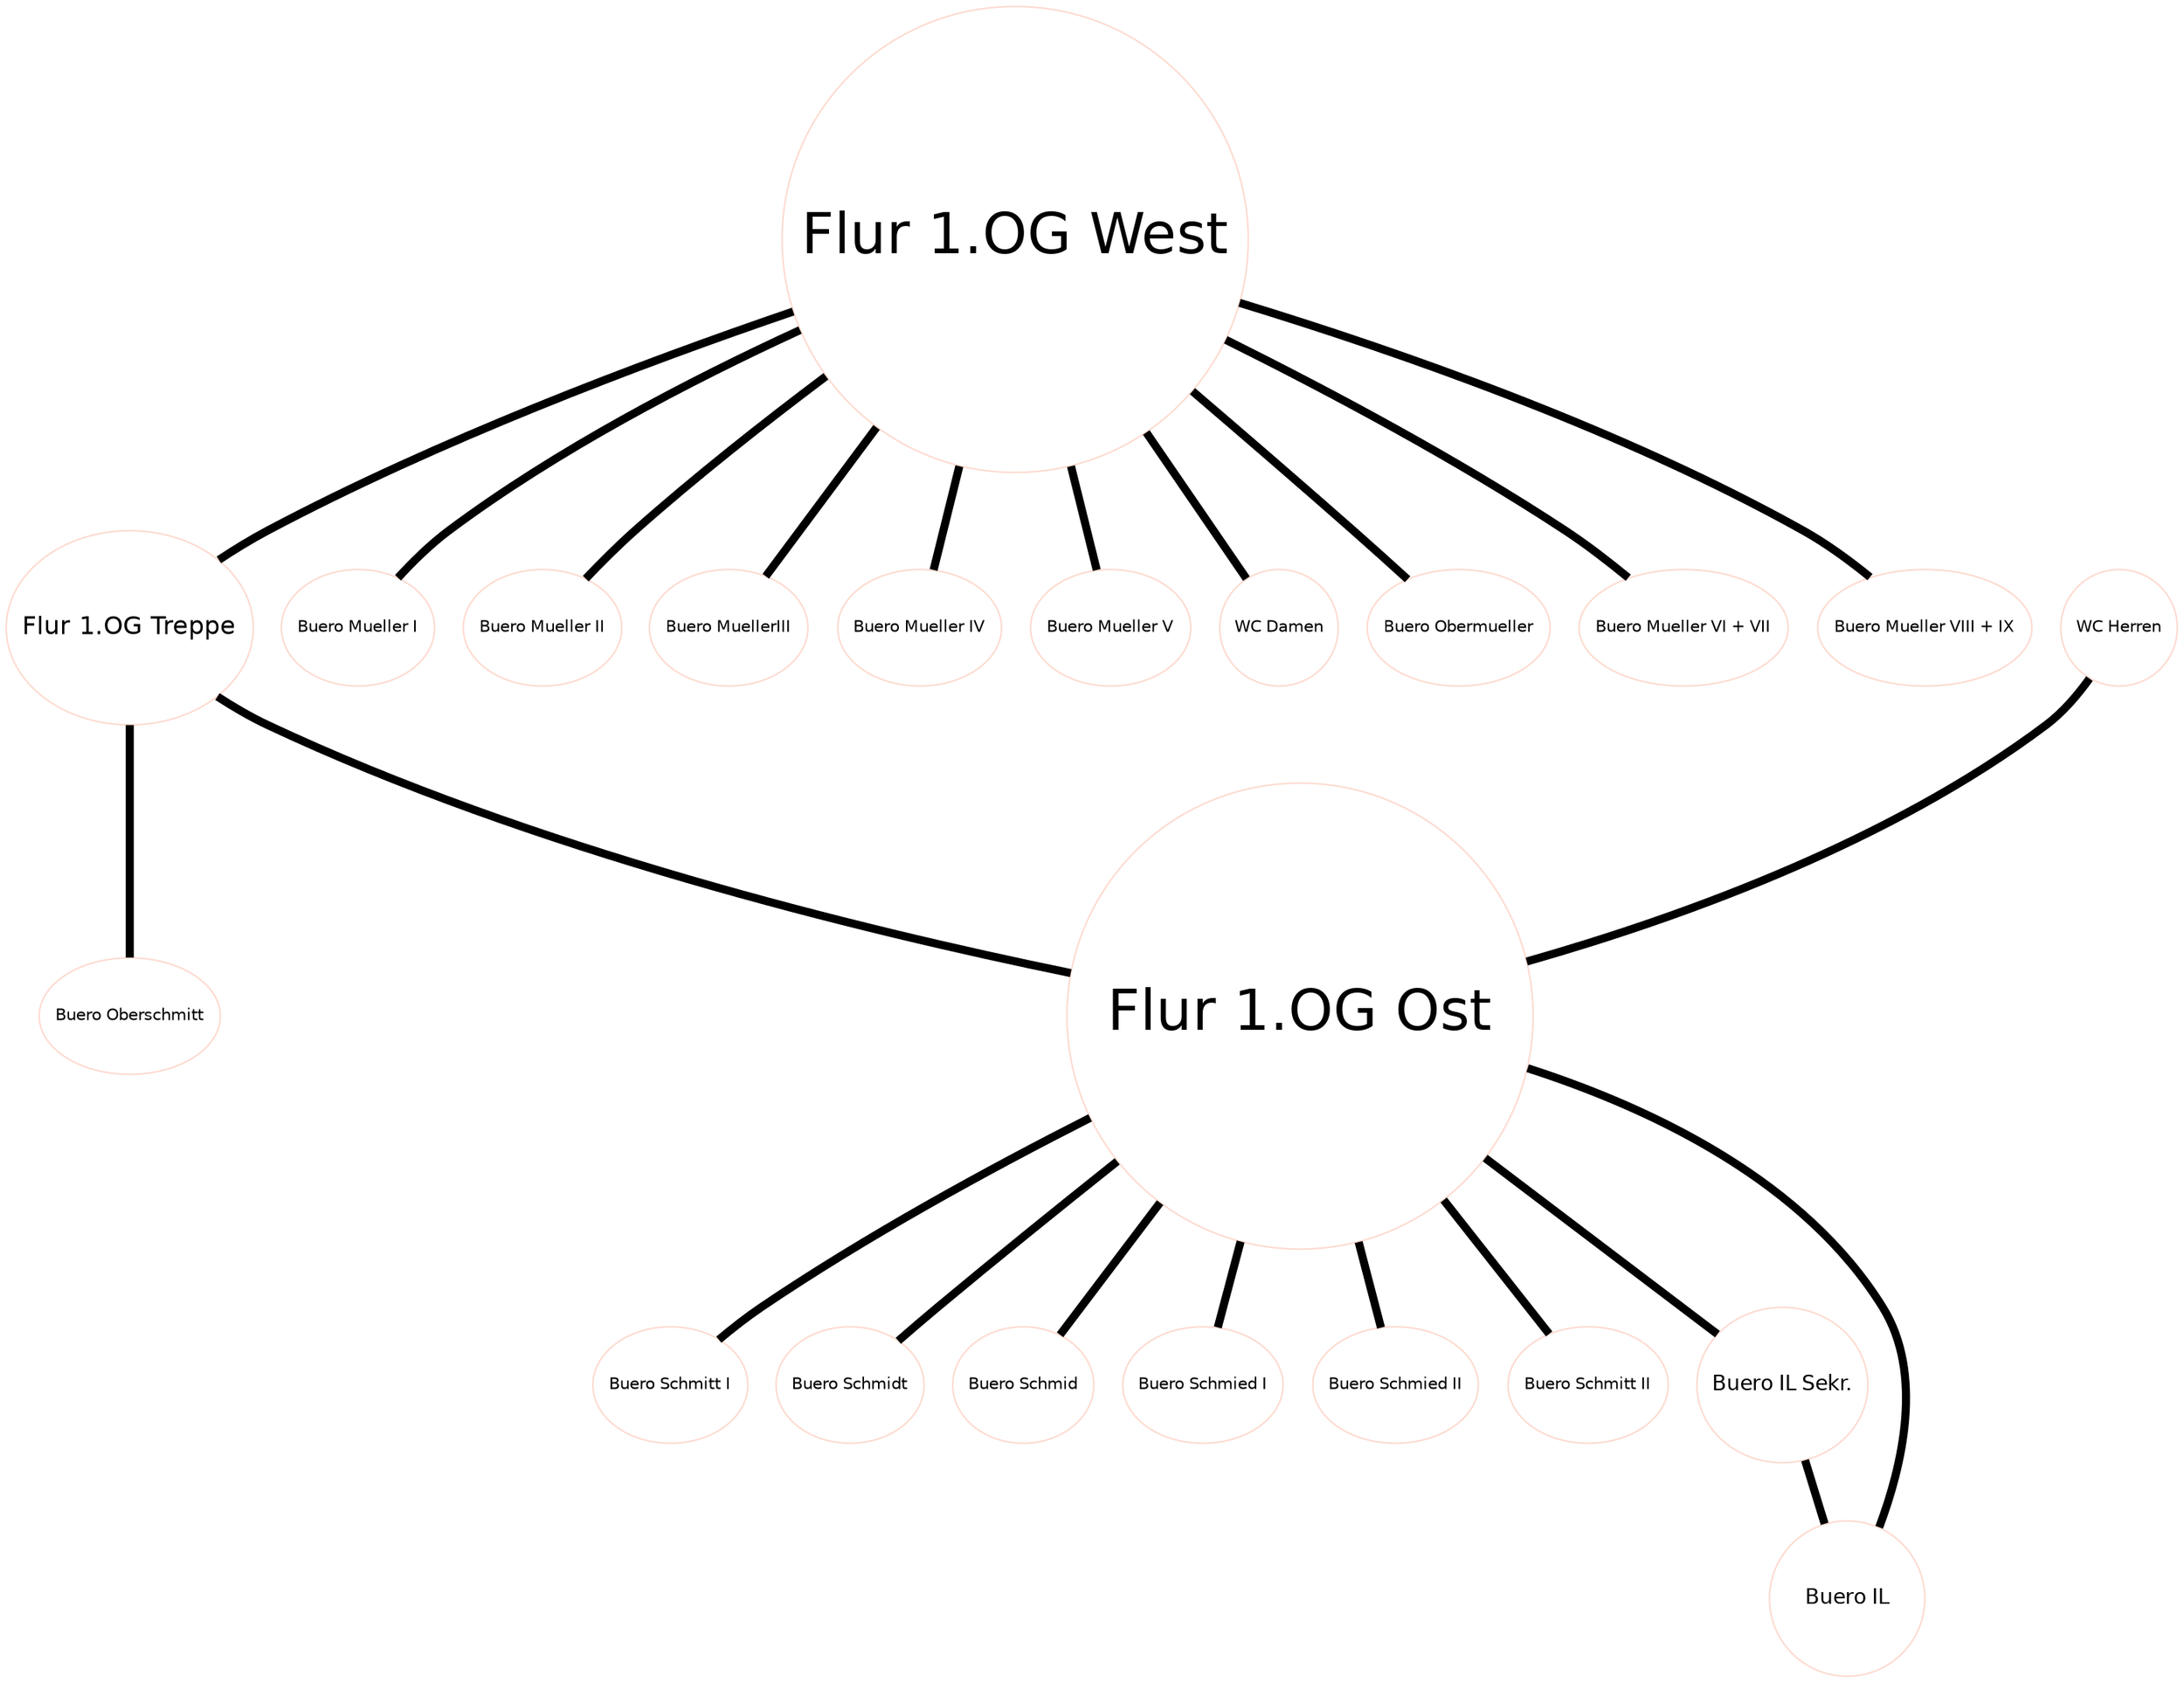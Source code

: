 strict graph  {
"25CC32yK130ALlKsnej9JW" [color="#fddbd0", fontname=Helvetica, fontsize="35.0", height="4.0", label="Flur 1.OG West", width="4.0"];
"0uPiF9LkPAqeB8f54Uy3_C" [color="#fddbd0", fontname=Helvetica, fontsize="15.555555555555554", height="1.666666666666667", label="Flur 1.OG Treppe", width="1.666666666666667"];
"2Yd3UbuHLF0P7Q5pq$wqrF" [color="#fddbd0", fontname=Helvetica, fontsize="10.0", height="1.0000000000000002", label="Buero Mueller I", width="1.0000000000000002"];
"1GtYUXG753_h6i4vKAf46v" [color="#fddbd0", fontname=Helvetica, fontsize="10.0", height="1.0000000000000002", label="Buero Mueller II", width="1.0000000000000002"];
"0VWZeARNT8IAUcPL5OoYiA" [color="#fddbd0", fontname=Helvetica, fontsize="10.0", height="1.0000000000000002", label="Buero MuellerIII", width="1.0000000000000002"];
"0K6ICBa1zCjvUnsy8qMIRC" [color="#fddbd0", fontname=Helvetica, fontsize="10.0", height="1.0000000000000002", label="Buero Mueller IV", width="1.0000000000000002"];
"3kV3mGMIX3BvUw5dL_lJVg" [color="#fddbd0", fontname=Helvetica, fontsize="10.0", height="1.0000000000000002", label="Buero Mueller V", width="1.0000000000000002"];
"37pP75EaP1axQNg3rWc_WT" [color="#fddbd0", fontname=Helvetica, fontsize="10.0", height="1.0000000000000002", label="WC Damen", width="1.0000000000000002"];
"0uC7OD3$5F7v$zL3aaoEig" [color="#fddbd0", fontname=Helvetica, fontsize="10.0", height="1.0000000000000002", label="Buero Obermueller", width="1.0000000000000002"];
"3shuyF_Yb7yu2P$QLB2s8G" [color="#fddbd0", fontname=Helvetica, fontsize="10.0", height="1.0000000000000002", label="Buero Mueller VI + VII", width="1.0000000000000002"];
"0UiHARbFzF1RT4g_GKem_B" [color="#fddbd0", fontname=Helvetica, fontsize="10.0", height="1.0000000000000002", label="Buero Mueller VIII + IX", width="1.0000000000000002"];
"0f6kjO4cnBngLgZgtaoBTE" [color="#fddbd0", fontname=Helvetica, fontsize="10.0", height="1.0000000000000002", label="WC Herren", width="1.0000000000000002"];
"3XJSZHVdLFTQTPYNfhA6a2" [color="#fddbd0", fontname=Helvetica, fontsize="35.0", height="4.0", label="Flur 1.OG Ost", width="4.0"];
"1a3ixYyUn0QO4HWUYKN$4p" [color="#fddbd0", fontname=Helvetica, fontsize="10.0", height="1.0000000000000002", label="Buero Schmitt I", width="1.0000000000000002"];
"1AW8GAtUnEYB9XPWOUYKK5" [color="#fddbd0", fontname=Helvetica, fontsize="10.0", height="1.0000000000000002", label="Buero Schmidt", width="1.0000000000000002"];
"0i4GPkF$j1$P1_N4yoKfHm" [color="#fddbd0", fontname=Helvetica, fontsize="10.0", height="1.0000000000000002", label="Buero Schmid", width="1.0000000000000002"];
"1LVv$xQpj6k8KE6pcNlDDU" [color="#fddbd0", fontname=Helvetica, fontsize="10.0", height="1.0000000000000002", label="Buero Schmied I", width="1.0000000000000002"];
"2E2TaOnqD0chpbuH8tXCpW" [color="#fddbd0", fontname=Helvetica, fontsize="10.0", height="1.0000000000000002", label="Buero Schmied II", width="1.0000000000000002"];
"3iSzpa9d93jhTDB7hG0QBW" [color="#fddbd0", fontname=Helvetica, fontsize="10.0", height="1.0000000000000002", label="Buero Schmitt II", width="1.0000000000000002"];
"2goaA6RR92B9xducYbaQVU" [color="#fddbd0", fontname=Helvetica, fontsize="12.777777777777777", height="1.3333333333333335", label="Buero IL Sekr.", width="1.3333333333333335"];
"24vVAUYDH2SetutQQsZBMv" [color="#fddbd0", fontname=Helvetica, fontsize="12.777777777777777", height="1.3333333333333335", label="Buero IL", width="1.3333333333333335"];
"1yZQvqj15Ab8eMXDuz85Dy" [color="#fddbd0", fontname=Helvetica, fontsize="10.0", height="1.0000000000000002", label="Buero Oberschmitt", width="1.0000000000000002"];
"25CC32yK130ALlKsnej9JW" -- "0uPiF9LkPAqeB8f54Uy3_C"  [penwidth=5, style=solid];
"25CC32yK130ALlKsnej9JW" -- "2Yd3UbuHLF0P7Q5pq$wqrF"  [penwidth=5, style=solid];
"25CC32yK130ALlKsnej9JW" -- "1GtYUXG753_h6i4vKAf46v"  [penwidth=5, style=solid];
"25CC32yK130ALlKsnej9JW" -- "0VWZeARNT8IAUcPL5OoYiA"  [penwidth=5, style=solid];
"25CC32yK130ALlKsnej9JW" -- "0K6ICBa1zCjvUnsy8qMIRC"  [penwidth=5, style=solid];
"25CC32yK130ALlKsnej9JW" -- "3kV3mGMIX3BvUw5dL_lJVg"  [penwidth=5, style=solid];
"25CC32yK130ALlKsnej9JW" -- "37pP75EaP1axQNg3rWc_WT"  [penwidth=5, style=solid];
"25CC32yK130ALlKsnej9JW" -- "0uC7OD3$5F7v$zL3aaoEig"  [penwidth=5, style=solid];
"25CC32yK130ALlKsnej9JW" -- "3shuyF_Yb7yu2P$QLB2s8G"  [penwidth=5, style=solid];
"25CC32yK130ALlKsnej9JW" -- "0UiHARbFzF1RT4g_GKem_B"  [penwidth=5, style=solid];
"0uPiF9LkPAqeB8f54Uy3_C" -- "3XJSZHVdLFTQTPYNfhA6a2"  [penwidth=5, style=solid];
"0uPiF9LkPAqeB8f54Uy3_C" -- "1yZQvqj15Ab8eMXDuz85Dy"  [penwidth=5, style=solid];
"0f6kjO4cnBngLgZgtaoBTE" -- "3XJSZHVdLFTQTPYNfhA6a2"  [penwidth=5, style=solid];
"3XJSZHVdLFTQTPYNfhA6a2" -- "1a3ixYyUn0QO4HWUYKN$4p"  [penwidth=5, style=solid];
"3XJSZHVdLFTQTPYNfhA6a2" -- "1AW8GAtUnEYB9XPWOUYKK5"  [penwidth=5, style=solid];
"3XJSZHVdLFTQTPYNfhA6a2" -- "0i4GPkF$j1$P1_N4yoKfHm"  [penwidth=5, style=solid];
"3XJSZHVdLFTQTPYNfhA6a2" -- "1LVv$xQpj6k8KE6pcNlDDU"  [penwidth=5, style=solid];
"3XJSZHVdLFTQTPYNfhA6a2" -- "2E2TaOnqD0chpbuH8tXCpW"  [penwidth=5, style=solid];
"3XJSZHVdLFTQTPYNfhA6a2" -- "3iSzpa9d93jhTDB7hG0QBW"  [penwidth=5, style=solid];
"3XJSZHVdLFTQTPYNfhA6a2" -- "2goaA6RR92B9xducYbaQVU"  [penwidth=5, style=solid];
"3XJSZHVdLFTQTPYNfhA6a2" -- "24vVAUYDH2SetutQQsZBMv"  [penwidth=5, style=solid];
"2goaA6RR92B9xducYbaQVU" -- "24vVAUYDH2SetutQQsZBMv"  [penwidth=5, style=solid];
}
